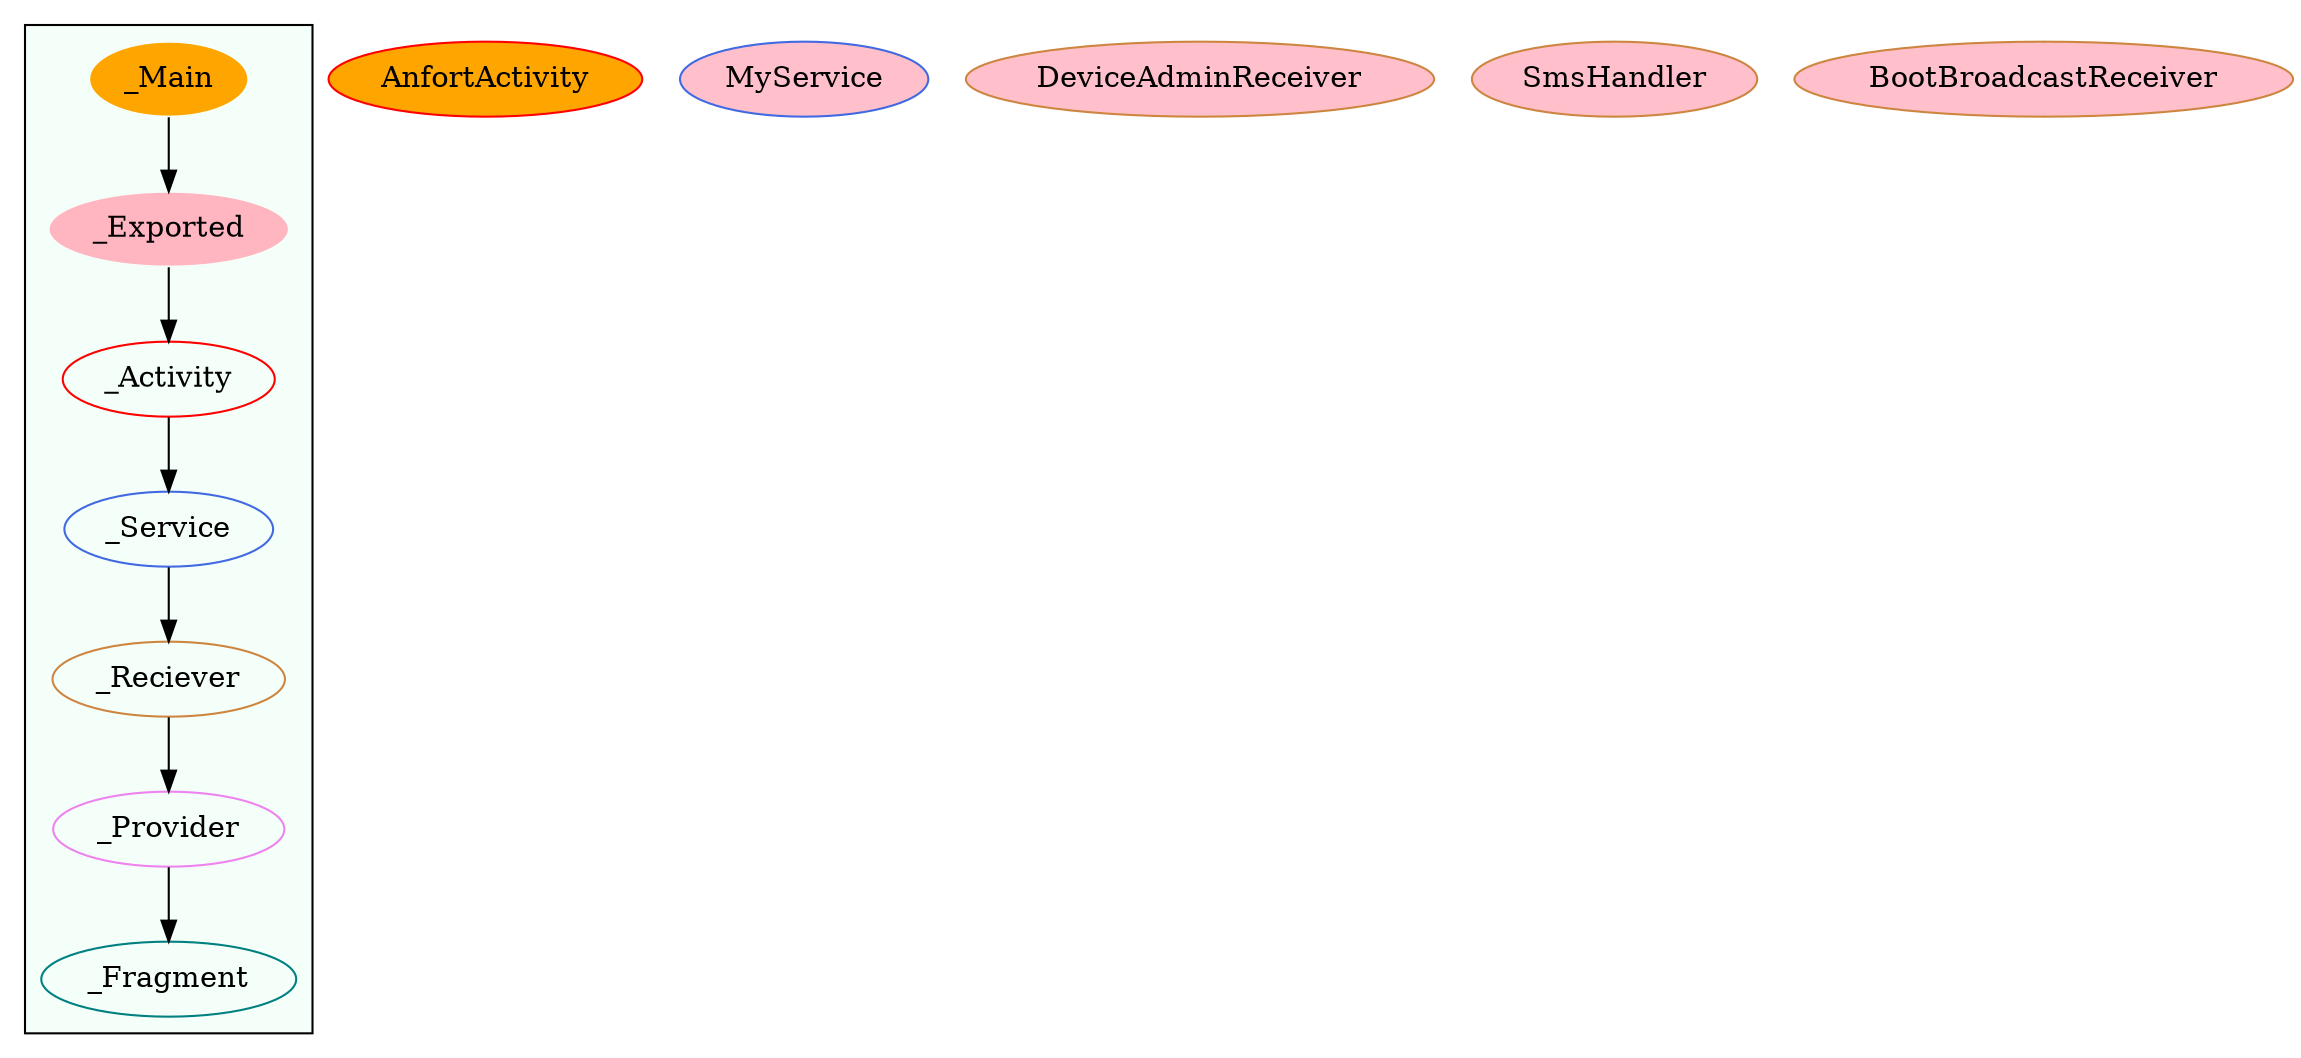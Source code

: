 digraph G {
subgraph cluster_legend{ 
bgcolor=mintcream;
_Activity[color = red];
_Service[color = royalblue];
_Provider[color = violet];
_Reciever[color = peru];
_Fragment[color = teal];
_Main[style=filled, fillcolor=orange, color = mintcream];
_Exported[style=filled, fillcolor=lightpink, color = mintcream];
_Main -> _Exported -> _Activity -> _Service -> _Reciever -> _Provider -> _Fragment; 
}
AnfortActivity[style=filled, fillcolor=orange, color = red];
MyService[style=filled, fillcolor=pink, color = royalblue];
DeviceAdminReceiver[style=filled, fillcolor=pink, color = peru];
SmsHandler[style=filled, fillcolor=pink, color = peru];
BootBroadcastReceiver[style=filled, fillcolor=pink, color = peru];
}
